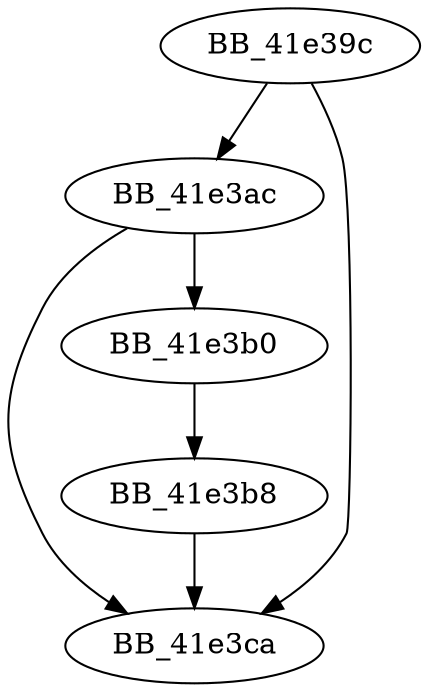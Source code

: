 DiGraph __freebuf{
BB_41e39c->BB_41e3ac
BB_41e39c->BB_41e3ca
BB_41e3ac->BB_41e3b0
BB_41e3ac->BB_41e3ca
BB_41e3b0->BB_41e3b8
BB_41e3b8->BB_41e3ca
}

